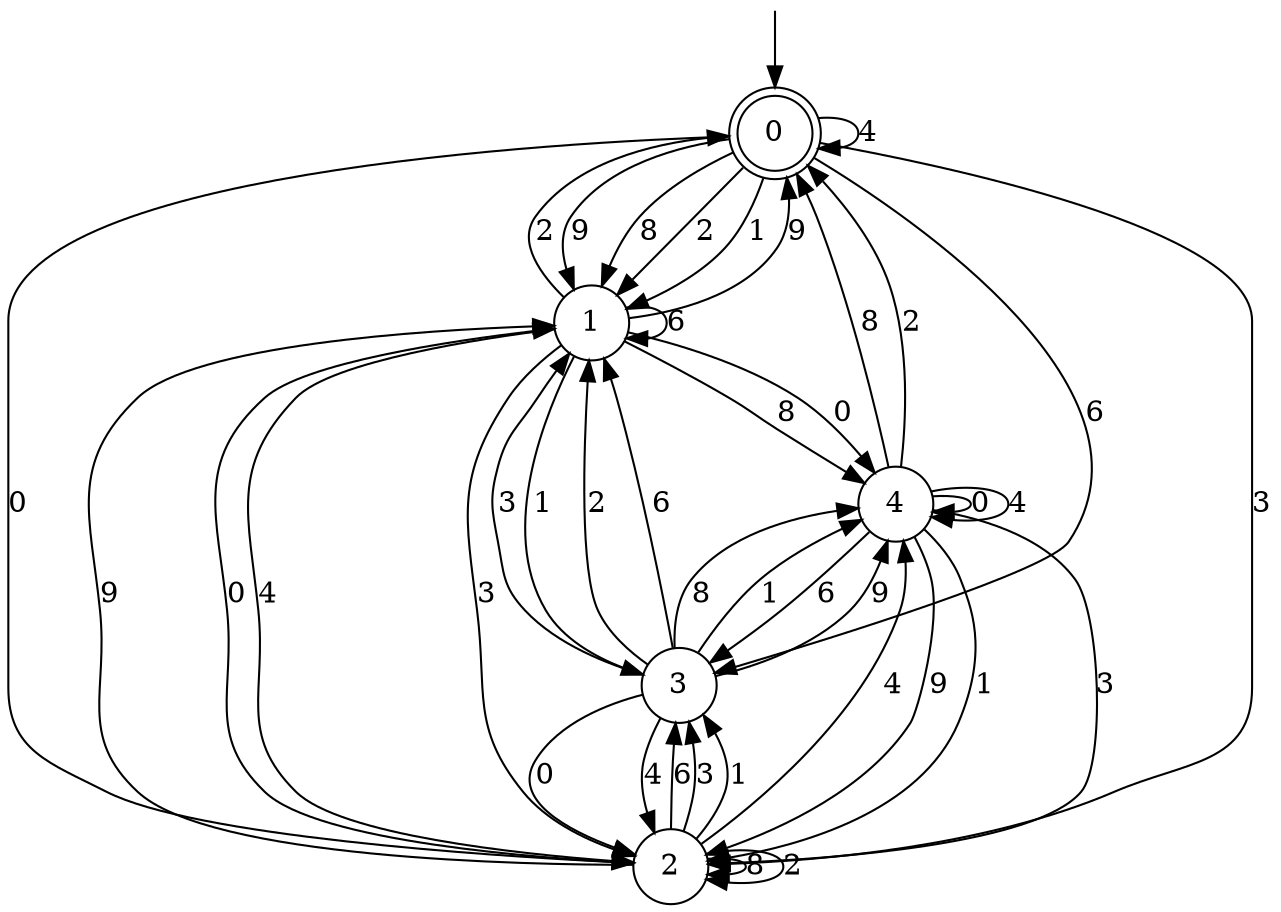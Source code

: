 digraph g {

	s0 [shape="doublecircle" label="0"];
	s1 [shape="circle" label="1"];
	s2 [shape="circle" label="2"];
	s3 [shape="circle" label="3"];
	s4 [shape="circle" label="4"];
	s0 -> s1 [label="9"];
	s0 -> s1 [label="8"];
	s0 -> s1 [label="2"];
	s0 -> s2 [label="0"];
	s0 -> s0 [label="4"];
	s0 -> s3 [label="6"];
	s0 -> s2 [label="3"];
	s0 -> s1 [label="1"];
	s1 -> s0 [label="9"];
	s1 -> s4 [label="8"];
	s1 -> s0 [label="2"];
	s1 -> s4 [label="0"];
	s1 -> s2 [label="4"];
	s1 -> s1 [label="6"];
	s1 -> s2 [label="3"];
	s1 -> s3 [label="1"];
	s2 -> s1 [label="9"];
	s2 -> s2 [label="8"];
	s2 -> s2 [label="2"];
	s2 -> s1 [label="0"];
	s2 -> s4 [label="4"];
	s2 -> s3 [label="6"];
	s2 -> s3 [label="3"];
	s2 -> s3 [label="1"];
	s3 -> s4 [label="9"];
	s3 -> s4 [label="8"];
	s3 -> s1 [label="2"];
	s3 -> s2 [label="0"];
	s3 -> s2 [label="4"];
	s3 -> s1 [label="6"];
	s3 -> s1 [label="3"];
	s3 -> s4 [label="1"];
	s4 -> s2 [label="9"];
	s4 -> s0 [label="8"];
	s4 -> s0 [label="2"];
	s4 -> s4 [label="0"];
	s4 -> s4 [label="4"];
	s4 -> s3 [label="6"];
	s4 -> s2 [label="3"];
	s4 -> s2 [label="1"];

__start0 [label="" shape="none" width="0" height="0"];
__start0 -> s0;

}
